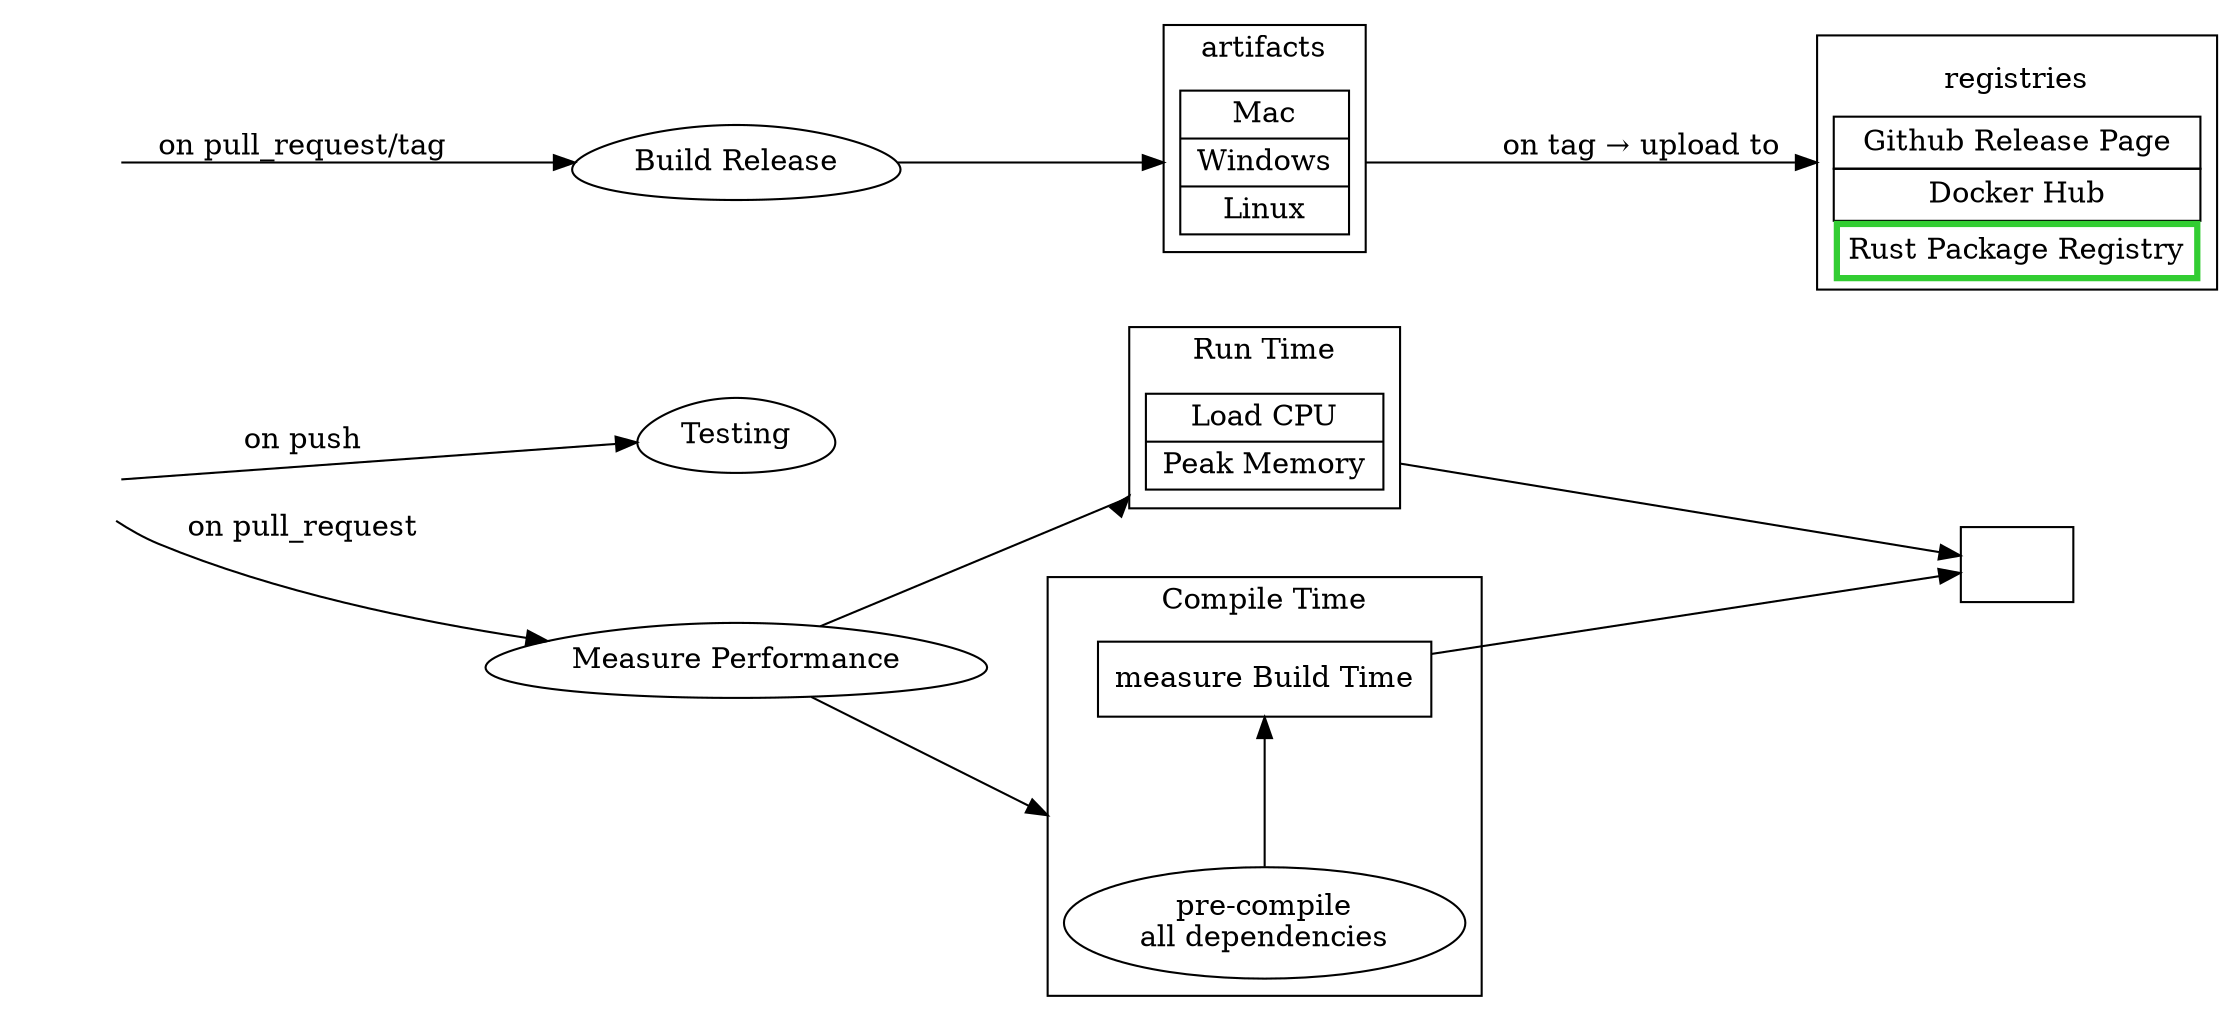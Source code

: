 digraph {
  rankdir=LR
  compound=true
  nodesep="1"
  node [shape=egg]
  GhAction [shape=none,label="",image="assets/logo_octocat.png"]
  Azure [shape=none,label="",image="assets/logo_azure.png"]
  Report [shape=box,label="",labelloc=t,image="assets/example_report.png"]

  GhAction -> "Testing" [label="on push"]

  GhAction -> "Measure Performance" [label="on pull_request"]
  "Measure Performance" -> measure_run [lhead=cluster_rtime]
  "Measure Performance" -> precompile [lhead=cluster_ctime]
  measure_build -> Report
  measure_run -> Report [ltail=cluster_rtime]

  Azure -> "Build Release" [label="on pull_request/tag"]
  "Build Release" -> platform [lhead=cluster_artifact]
  platform -> registry [label="on tag → upload to", ltail=cluster_artifact]

  subgraph cluster_artifact {
    platform [shape=record,label="
      <mac>Mac
      |<windows>Windows
      |<linux>Linux
    "]
    label="artifacts"
  }

  subgraph cluster_ctime {
    precompile [shape=oval,label="pre-compile\nall dependencies"]
    measure_build [shape=box,label="measure Build Time"]
    precompile -> measure_build [minlen=0]
    label="Compile Time"
  }

  subgraph cluster_rtime {
    measure_run [shape=record,label="
      <cpu>Load CPU | <mem>Peak Memory
    "]
    label="Run Time"
  }

  registry [shape=record,label=<
    <table cellborder="1" cellpadding="4" cellspacing="0" border="0">
      <tr><td border="0" valign="top" cellpadding="10">registries</td></tr>
      <tr><td>Github Release Page</td></tr>
      <tr><td>Docker Hub</td></tr>      
      <tr><td border="3" color="limegreen">Rust Package Registry</td></tr>      
    </table>
  >]
}
